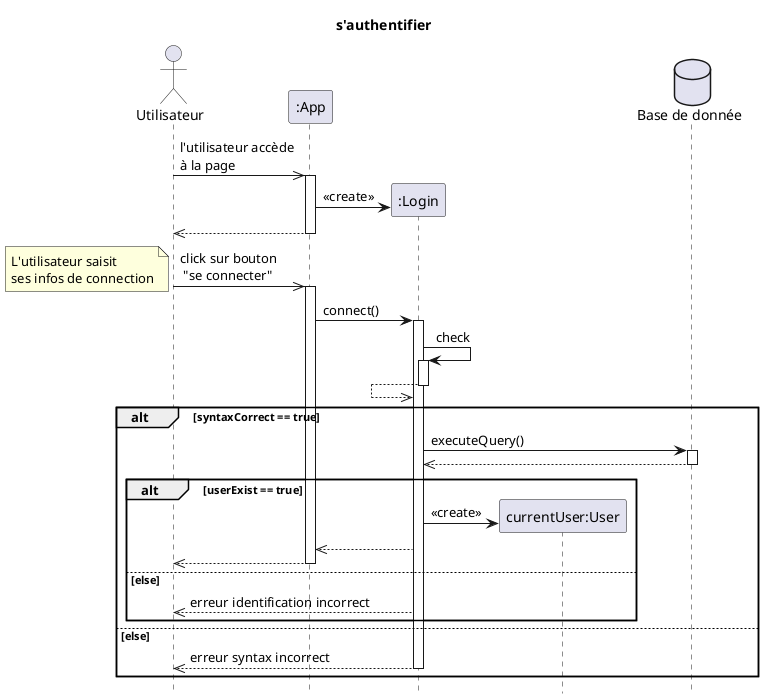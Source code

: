 @startuml s'authentifier
title s'authentifier
hide footbox
actor client as "Utilisateur" order 1
participant app as ":App" order 2
database bdd as "Base de donnée" order 5

client ->> app: l'utilisateur accède\nà la page
activate app
create login as ":Login" order 3
app -> login : <<create>>
client <<-- app
deactivate app

client ->> app: click sur bouton \n "se connecter"
activate app
note left: L'utilisateur saisit\nses infos de connection
app -> login: connect()
activate login

login -> login: check
activate login
login <<-- login
deactivate login

alt syntaxCorrect == true
    login -> bdd: executeQuery()
    activate bdd
    login <<-- bdd
    deactivate bdd
    
    alt userExist == true 
        create user as "currentUser:User" order 4
        login -> user : <<create>>
        app <<-- login
        client <<-- app
        deactivate app
    else else
        client <<-- login : erreur identification incorrect

    end
else else
    client <<-- login : erreur syntax incorrect
    deactivate login
end





@enduml